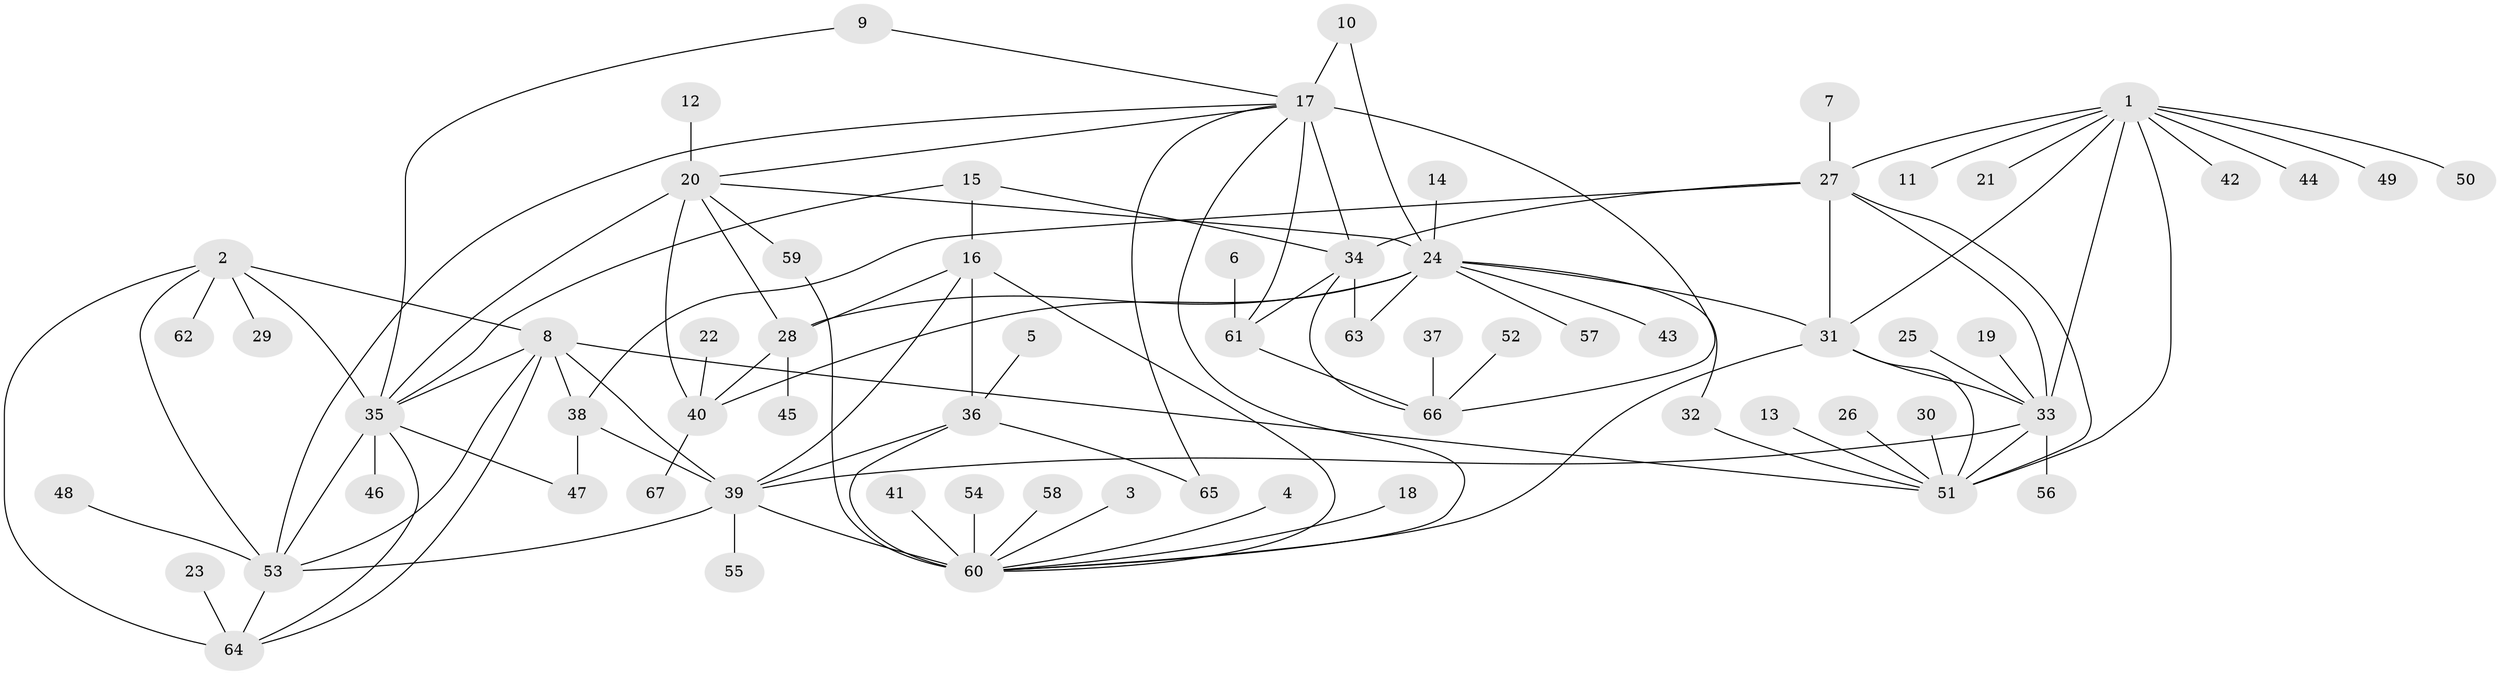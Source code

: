 // original degree distribution, {13: 0.007518796992481203, 12: 0.022556390977443608, 9: 0.045112781954887216, 7: 0.03759398496240601, 6: 0.015037593984962405, 10: 0.022556390977443608, 8: 0.03759398496240601, 11: 0.015037593984962405, 5: 0.022556390977443608, 14: 0.007518796992481203, 2: 0.18796992481203006, 1: 0.556390977443609, 3: 0.022556390977443608}
// Generated by graph-tools (version 1.1) at 2025/02/03/09/25 03:02:43]
// undirected, 67 vertices, 106 edges
graph export_dot {
graph [start="1"]
  node [color=gray90,style=filled];
  1;
  2;
  3;
  4;
  5;
  6;
  7;
  8;
  9;
  10;
  11;
  12;
  13;
  14;
  15;
  16;
  17;
  18;
  19;
  20;
  21;
  22;
  23;
  24;
  25;
  26;
  27;
  28;
  29;
  30;
  31;
  32;
  33;
  34;
  35;
  36;
  37;
  38;
  39;
  40;
  41;
  42;
  43;
  44;
  45;
  46;
  47;
  48;
  49;
  50;
  51;
  52;
  53;
  54;
  55;
  56;
  57;
  58;
  59;
  60;
  61;
  62;
  63;
  64;
  65;
  66;
  67;
  1 -- 11 [weight=1.0];
  1 -- 21 [weight=1.0];
  1 -- 27 [weight=2.0];
  1 -- 31 [weight=2.0];
  1 -- 33 [weight=2.0];
  1 -- 42 [weight=1.0];
  1 -- 44 [weight=1.0];
  1 -- 49 [weight=1.0];
  1 -- 50 [weight=1.0];
  1 -- 51 [weight=2.0];
  2 -- 8 [weight=2.0];
  2 -- 29 [weight=1.0];
  2 -- 35 [weight=2.0];
  2 -- 53 [weight=2.0];
  2 -- 62 [weight=1.0];
  2 -- 64 [weight=2.0];
  3 -- 60 [weight=1.0];
  4 -- 60 [weight=1.0];
  5 -- 36 [weight=1.0];
  6 -- 61 [weight=1.0];
  7 -- 27 [weight=1.0];
  8 -- 35 [weight=1.0];
  8 -- 38 [weight=2.0];
  8 -- 39 [weight=1.0];
  8 -- 51 [weight=1.0];
  8 -- 53 [weight=1.0];
  8 -- 64 [weight=1.0];
  9 -- 17 [weight=1.0];
  9 -- 35 [weight=1.0];
  10 -- 17 [weight=1.0];
  10 -- 24 [weight=1.0];
  12 -- 20 [weight=1.0];
  13 -- 51 [weight=1.0];
  14 -- 24 [weight=1.0];
  15 -- 16 [weight=1.0];
  15 -- 34 [weight=1.0];
  15 -- 35 [weight=1.0];
  16 -- 28 [weight=1.0];
  16 -- 36 [weight=2.0];
  16 -- 39 [weight=1.0];
  16 -- 60 [weight=2.0];
  17 -- 20 [weight=1.0];
  17 -- 34 [weight=4.0];
  17 -- 53 [weight=1.0];
  17 -- 60 [weight=1.0];
  17 -- 61 [weight=2.0];
  17 -- 65 [weight=1.0];
  17 -- 66 [weight=2.0];
  18 -- 60 [weight=1.0];
  19 -- 33 [weight=1.0];
  20 -- 24 [weight=3.0];
  20 -- 28 [weight=3.0];
  20 -- 35 [weight=1.0];
  20 -- 40 [weight=3.0];
  20 -- 59 [weight=1.0];
  22 -- 40 [weight=1.0];
  23 -- 64 [weight=1.0];
  24 -- 28 [weight=1.0];
  24 -- 31 [weight=1.0];
  24 -- 32 [weight=1.0];
  24 -- 40 [weight=1.0];
  24 -- 43 [weight=1.0];
  24 -- 57 [weight=1.0];
  24 -- 63 [weight=1.0];
  25 -- 33 [weight=1.0];
  26 -- 51 [weight=1.0];
  27 -- 31 [weight=1.0];
  27 -- 33 [weight=1.0];
  27 -- 34 [weight=1.0];
  27 -- 38 [weight=1.0];
  27 -- 51 [weight=1.0];
  28 -- 40 [weight=1.0];
  28 -- 45 [weight=1.0];
  30 -- 51 [weight=1.0];
  31 -- 33 [weight=1.0];
  31 -- 51 [weight=1.0];
  31 -- 60 [weight=1.0];
  32 -- 51 [weight=1.0];
  33 -- 39 [weight=1.0];
  33 -- 51 [weight=1.0];
  33 -- 56 [weight=1.0];
  34 -- 61 [weight=2.0];
  34 -- 63 [weight=1.0];
  34 -- 66 [weight=2.0];
  35 -- 46 [weight=1.0];
  35 -- 47 [weight=1.0];
  35 -- 53 [weight=1.0];
  35 -- 64 [weight=1.0];
  36 -- 39 [weight=2.0];
  36 -- 60 [weight=4.0];
  36 -- 65 [weight=1.0];
  37 -- 66 [weight=1.0];
  38 -- 39 [weight=1.0];
  38 -- 47 [weight=1.0];
  39 -- 53 [weight=1.0];
  39 -- 55 [weight=1.0];
  39 -- 60 [weight=2.0];
  40 -- 67 [weight=1.0];
  41 -- 60 [weight=1.0];
  48 -- 53 [weight=1.0];
  52 -- 66 [weight=1.0];
  53 -- 64 [weight=1.0];
  54 -- 60 [weight=1.0];
  58 -- 60 [weight=1.0];
  59 -- 60 [weight=1.0];
  61 -- 66 [weight=1.0];
}
